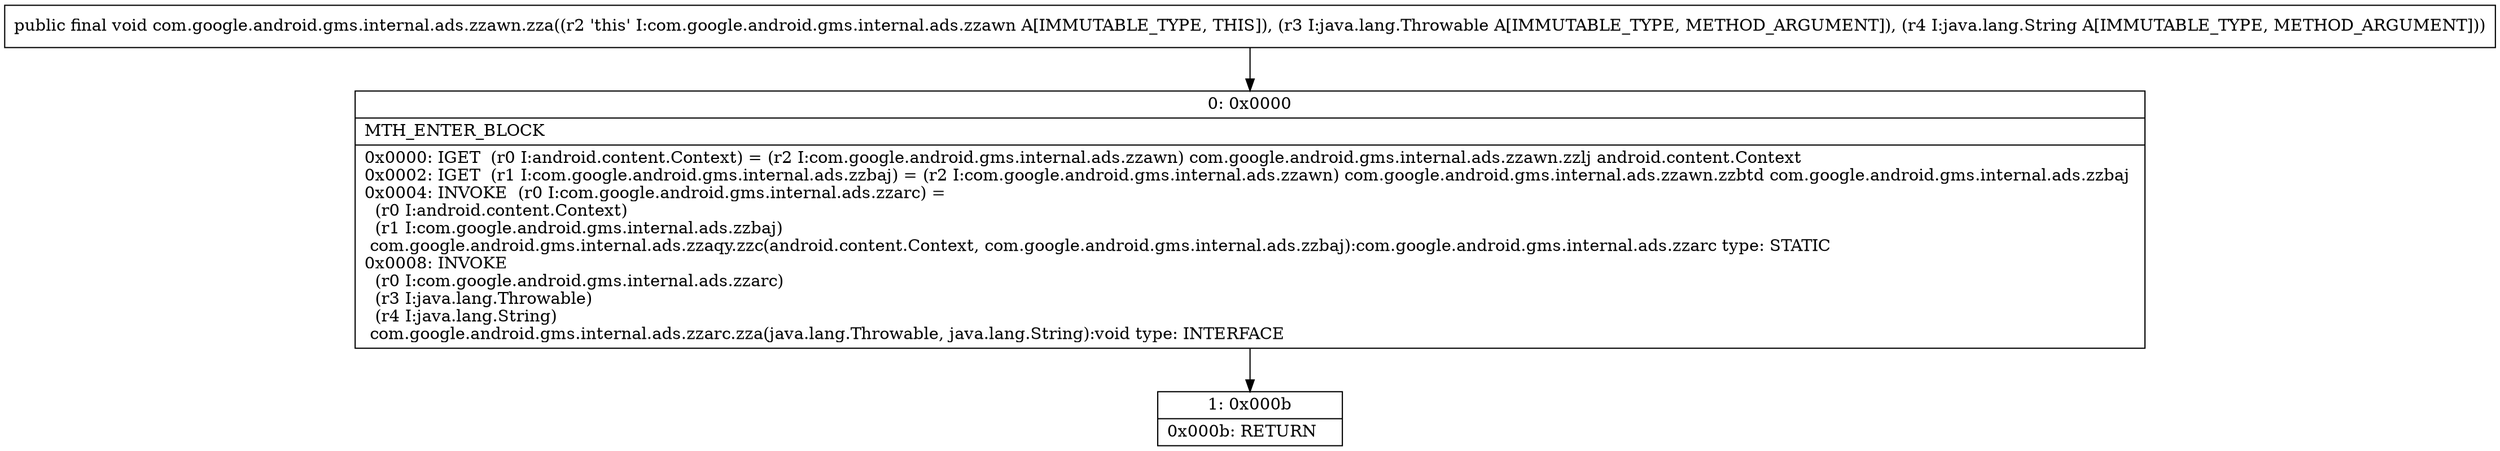 digraph "CFG forcom.google.android.gms.internal.ads.zzawn.zza(Ljava\/lang\/Throwable;Ljava\/lang\/String;)V" {
Node_0 [shape=record,label="{0\:\ 0x0000|MTH_ENTER_BLOCK\l|0x0000: IGET  (r0 I:android.content.Context) = (r2 I:com.google.android.gms.internal.ads.zzawn) com.google.android.gms.internal.ads.zzawn.zzlj android.content.Context \l0x0002: IGET  (r1 I:com.google.android.gms.internal.ads.zzbaj) = (r2 I:com.google.android.gms.internal.ads.zzawn) com.google.android.gms.internal.ads.zzawn.zzbtd com.google.android.gms.internal.ads.zzbaj \l0x0004: INVOKE  (r0 I:com.google.android.gms.internal.ads.zzarc) = \l  (r0 I:android.content.Context)\l  (r1 I:com.google.android.gms.internal.ads.zzbaj)\l com.google.android.gms.internal.ads.zzaqy.zzc(android.content.Context, com.google.android.gms.internal.ads.zzbaj):com.google.android.gms.internal.ads.zzarc type: STATIC \l0x0008: INVOKE  \l  (r0 I:com.google.android.gms.internal.ads.zzarc)\l  (r3 I:java.lang.Throwable)\l  (r4 I:java.lang.String)\l com.google.android.gms.internal.ads.zzarc.zza(java.lang.Throwable, java.lang.String):void type: INTERFACE \l}"];
Node_1 [shape=record,label="{1\:\ 0x000b|0x000b: RETURN   \l}"];
MethodNode[shape=record,label="{public final void com.google.android.gms.internal.ads.zzawn.zza((r2 'this' I:com.google.android.gms.internal.ads.zzawn A[IMMUTABLE_TYPE, THIS]), (r3 I:java.lang.Throwable A[IMMUTABLE_TYPE, METHOD_ARGUMENT]), (r4 I:java.lang.String A[IMMUTABLE_TYPE, METHOD_ARGUMENT])) }"];
MethodNode -> Node_0;
Node_0 -> Node_1;
}

